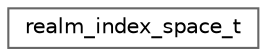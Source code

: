 digraph "Graphical Class Hierarchy"
{
 // LATEX_PDF_SIZE
  bgcolor="transparent";
  edge [fontname=Helvetica,fontsize=10,labelfontname=Helvetica,labelfontsize=10];
  node [fontname=Helvetica,fontsize=10,shape=box,height=0.2,width=0.4];
  rankdir="LR";
  Node0 [id="Node000000",label="realm_index_space_t",height=0.2,width=0.4,color="grey40", fillcolor="white", style="filled",URL="$structrealm__index__space__t.html",tooltip=" "];
}
